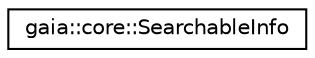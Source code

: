 digraph G
{
  edge [fontname="Helvetica",fontsize="10",labelfontname="Helvetica",labelfontsize="10"];
  node [fontname="Helvetica",fontsize="10",shape=record];
  rankdir=LR;
  Node1 [label="gaia::core::SearchableInfo",height=0.2,width=0.4,color="black", fillcolor="white", style="filled",URL="$d1/dfa/classgaia_1_1core_1_1_searchable_info.html"];
}
